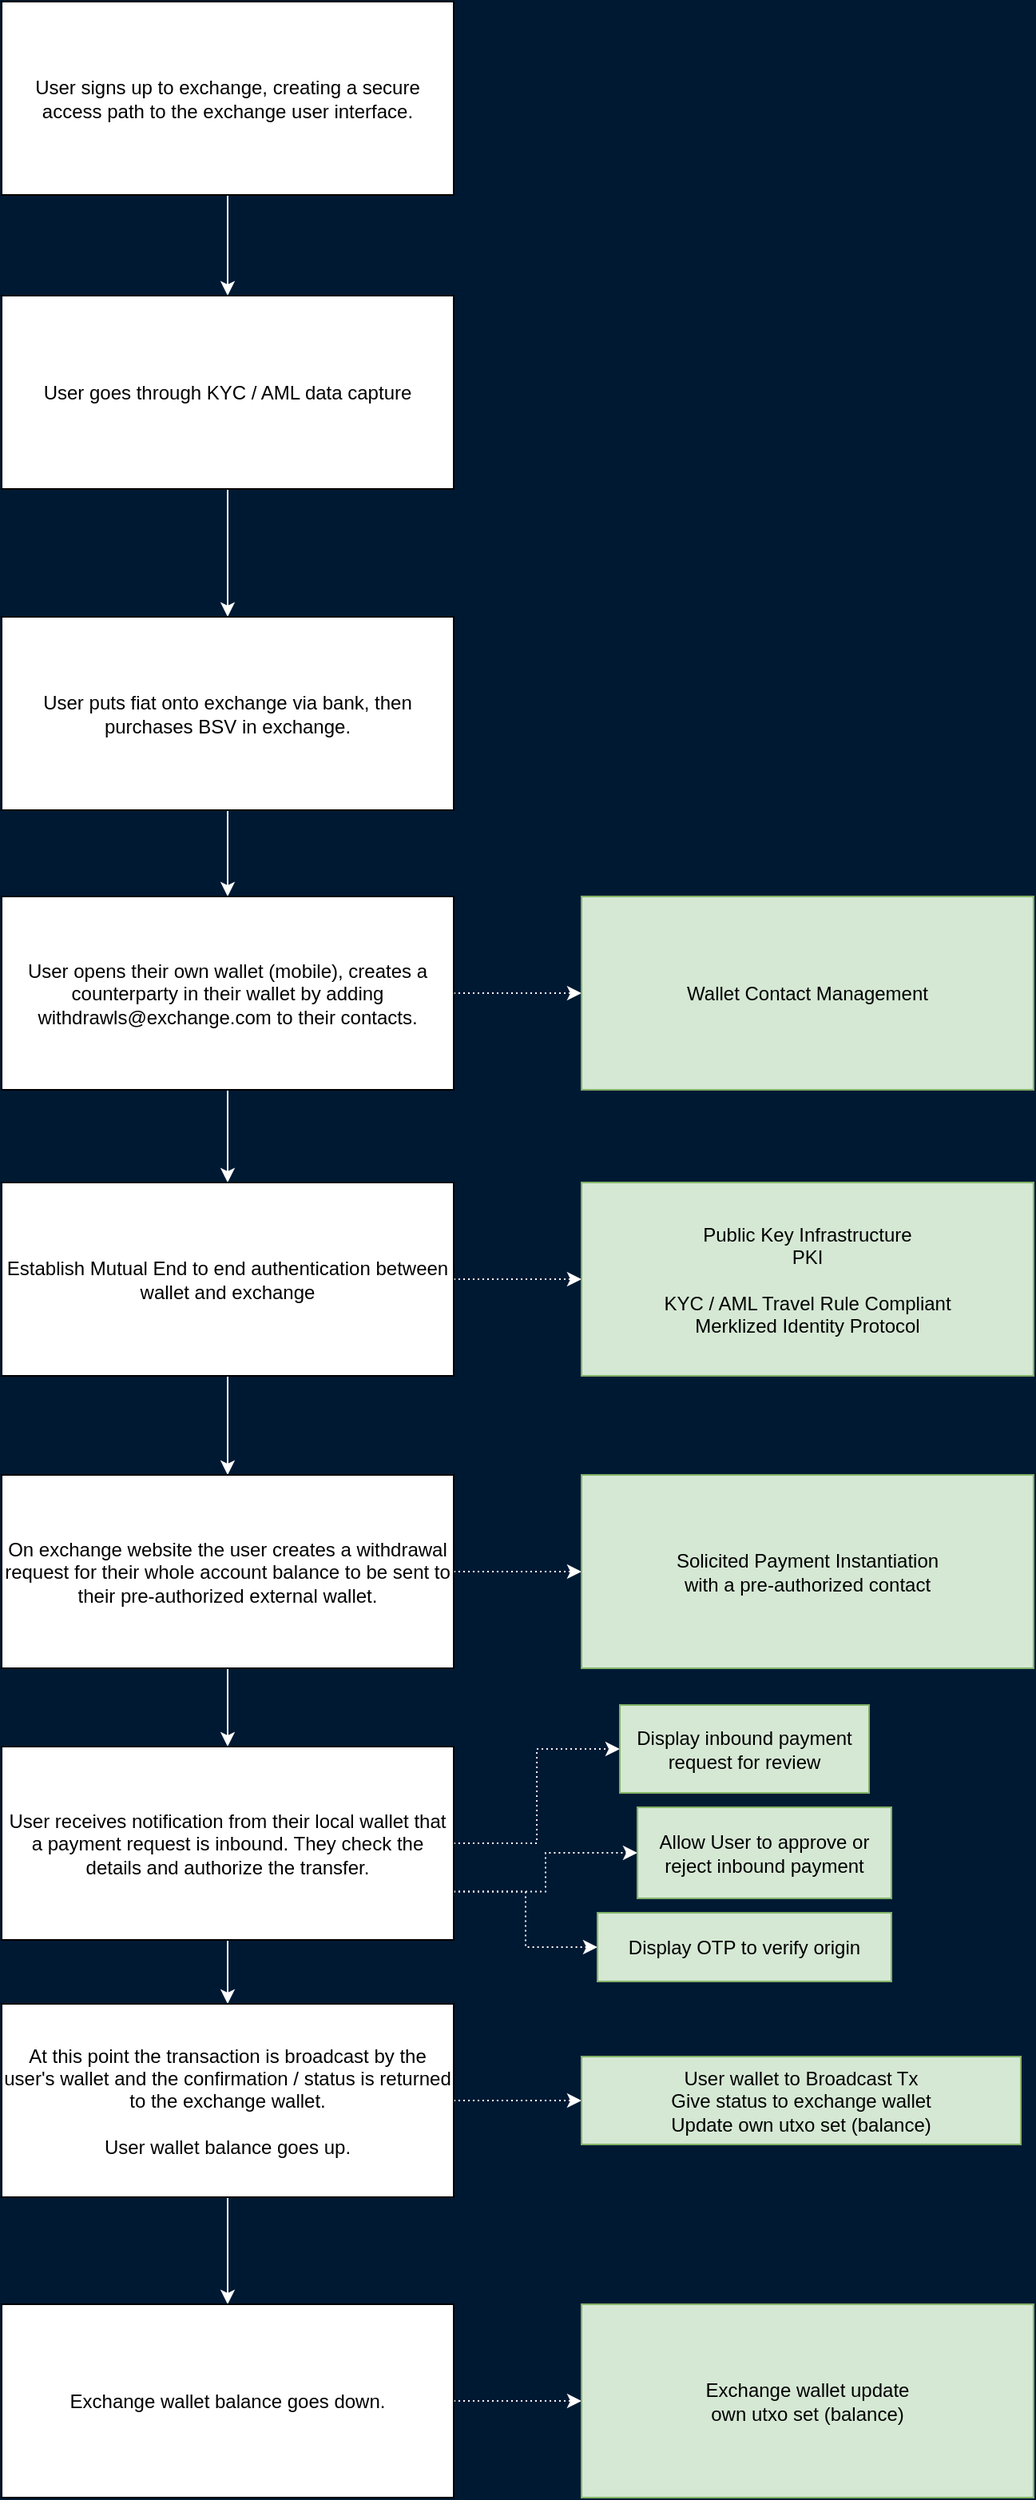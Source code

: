 <mxfile version="21.1.2" type="device">
  <diagram id="JF3hVi-OrvNmajER3oMJ" name="Page-1">
    <mxGraphModel dx="1793" dy="1584" grid="0" gridSize="10" guides="1" tooltips="1" connect="1" arrows="1" fold="1" page="0" pageScale="1" pageWidth="1200" pageHeight="1920" background="#001933" math="0" shadow="0">
      <root>
        <mxCell id="0" />
        <mxCell id="1" parent="0" />
        <mxCell id="uWWnmXJM65ecss1HhaHu-2" style="edgeStyle=orthogonalEdgeStyle;rounded=0;orthogonalLoop=1;jettySize=auto;html=1;exitX=0.5;exitY=1;exitDx=0;exitDy=0;strokeColor=#FFFFFF;" edge="1" parent="1" source="Q6lk0gb_kaZf5LLeZKWh-1" target="uWWnmXJM65ecss1HhaHu-1">
          <mxGeometry relative="1" as="geometry" />
        </mxCell>
        <mxCell id="Q6lk0gb_kaZf5LLeZKWh-1" value="User signs up to exchange, creating a secure access path to the exchange user interface." style="rounded=0;whiteSpace=wrap;html=1;" parent="1" vertex="1">
          <mxGeometry x="1139" y="365" width="283" height="121" as="geometry" />
        </mxCell>
        <mxCell id="uWWnmXJM65ecss1HhaHu-4" value="" style="edgeStyle=orthogonalEdgeStyle;shape=connector;rounded=0;orthogonalLoop=1;jettySize=auto;html=1;labelBackgroundColor=default;strokeColor=#FFFFFF;fontFamily=Helvetica;fontSize=11;fontColor=default;endArrow=classic;" edge="1" parent="1" source="uWWnmXJM65ecss1HhaHu-1" target="uWWnmXJM65ecss1HhaHu-3">
          <mxGeometry relative="1" as="geometry" />
        </mxCell>
        <mxCell id="uWWnmXJM65ecss1HhaHu-1" value="User goes through KYC / AML data capture" style="rounded=0;whiteSpace=wrap;html=1;" vertex="1" parent="1">
          <mxGeometry x="1139" y="549" width="283" height="121" as="geometry" />
        </mxCell>
        <mxCell id="uWWnmXJM65ecss1HhaHu-9" style="edgeStyle=orthogonalEdgeStyle;shape=connector;rounded=0;orthogonalLoop=1;jettySize=auto;html=1;labelBackgroundColor=default;strokeColor=#FFFFFF;fontFamily=Helvetica;fontSize=11;fontColor=default;endArrow=classic;" edge="1" parent="1" source="uWWnmXJM65ecss1HhaHu-3" target="uWWnmXJM65ecss1HhaHu-8">
          <mxGeometry relative="1" as="geometry" />
        </mxCell>
        <mxCell id="uWWnmXJM65ecss1HhaHu-3" value="User puts fiat onto exchange via bank, then&lt;br&gt;purchases BSV in exchange." style="rounded=0;whiteSpace=wrap;html=1;" vertex="1" parent="1">
          <mxGeometry x="1139" y="750" width="283" height="121" as="geometry" />
        </mxCell>
        <mxCell id="uWWnmXJM65ecss1HhaHu-11" value="" style="edgeStyle=orthogonalEdgeStyle;shape=connector;rounded=0;orthogonalLoop=1;jettySize=auto;html=1;labelBackgroundColor=default;strokeColor=#FFFFFF;fontFamily=Helvetica;fontSize=11;fontColor=default;endArrow=classic;" edge="1" parent="1" source="uWWnmXJM65ecss1HhaHu-8" target="uWWnmXJM65ecss1HhaHu-10">
          <mxGeometry relative="1" as="geometry" />
        </mxCell>
        <mxCell id="uWWnmXJM65ecss1HhaHu-27" value="" style="edgeStyle=orthogonalEdgeStyle;shape=connector;rounded=0;orthogonalLoop=1;jettySize=auto;html=1;labelBackgroundColor=default;strokeColor=#FFFFFF;fontFamily=Helvetica;fontSize=11;fontColor=default;endArrow=classic;dashed=1;dashPattern=1 2;" edge="1" parent="1" source="uWWnmXJM65ecss1HhaHu-8" target="uWWnmXJM65ecss1HhaHu-26">
          <mxGeometry relative="1" as="geometry" />
        </mxCell>
        <mxCell id="uWWnmXJM65ecss1HhaHu-8" value="User opens their own wallet (mobile), creates a counterparty in their wallet by adding withdrawls@exchange.com to their contacts." style="rounded=0;whiteSpace=wrap;html=1;" vertex="1" parent="1">
          <mxGeometry x="1139" y="925" width="283" height="121" as="geometry" />
        </mxCell>
        <mxCell id="uWWnmXJM65ecss1HhaHu-25" style="edgeStyle=orthogonalEdgeStyle;shape=connector;rounded=0;orthogonalLoop=1;jettySize=auto;html=1;exitX=0.5;exitY=1;exitDx=0;exitDy=0;labelBackgroundColor=default;strokeColor=#FFFFFF;fontFamily=Helvetica;fontSize=11;fontColor=default;endArrow=classic;" edge="1" parent="1" source="uWWnmXJM65ecss1HhaHu-10" target="uWWnmXJM65ecss1HhaHu-12">
          <mxGeometry relative="1" as="geometry" />
        </mxCell>
        <mxCell id="uWWnmXJM65ecss1HhaHu-29" value="" style="edgeStyle=orthogonalEdgeStyle;shape=connector;rounded=0;orthogonalLoop=1;jettySize=auto;html=1;dashed=1;dashPattern=1 2;labelBackgroundColor=default;strokeColor=#FFFFFF;fontFamily=Helvetica;fontSize=11;fontColor=default;endArrow=classic;" edge="1" parent="1" source="uWWnmXJM65ecss1HhaHu-10" target="uWWnmXJM65ecss1HhaHu-28">
          <mxGeometry relative="1" as="geometry" />
        </mxCell>
        <mxCell id="uWWnmXJM65ecss1HhaHu-10" value="Establish Mutual End to end authentication between wallet and exchange" style="rounded=0;whiteSpace=wrap;html=1;" vertex="1" parent="1">
          <mxGeometry x="1139" y="1104" width="283" height="121" as="geometry" />
        </mxCell>
        <mxCell id="uWWnmXJM65ecss1HhaHu-20" style="edgeStyle=orthogonalEdgeStyle;shape=connector;rounded=0;orthogonalLoop=1;jettySize=auto;html=1;exitX=0.5;exitY=1;exitDx=0;exitDy=0;labelBackgroundColor=default;strokeColor=#FFFFFF;fontFamily=Helvetica;fontSize=11;fontColor=default;endArrow=classic;" edge="1" parent="1" source="uWWnmXJM65ecss1HhaHu-12" target="uWWnmXJM65ecss1HhaHu-16">
          <mxGeometry relative="1" as="geometry" />
        </mxCell>
        <mxCell id="uWWnmXJM65ecss1HhaHu-31" value="" style="edgeStyle=orthogonalEdgeStyle;shape=connector;rounded=0;orthogonalLoop=1;jettySize=auto;html=1;dashed=1;dashPattern=1 2;labelBackgroundColor=default;strokeColor=#FFFFFF;fontFamily=Helvetica;fontSize=11;fontColor=default;endArrow=classic;" edge="1" parent="1" source="uWWnmXJM65ecss1HhaHu-12" target="uWWnmXJM65ecss1HhaHu-30">
          <mxGeometry relative="1" as="geometry" />
        </mxCell>
        <mxCell id="uWWnmXJM65ecss1HhaHu-12" value="On exchange website the user creates a withdrawal request&amp;nbsp;for their whole account balance to be sent to their pre-authorized external wallet." style="rounded=0;whiteSpace=wrap;html=1;" vertex="1" parent="1">
          <mxGeometry x="1139" y="1287" width="283" height="121" as="geometry" />
        </mxCell>
        <mxCell id="uWWnmXJM65ecss1HhaHu-23" style="edgeStyle=orthogonalEdgeStyle;shape=connector;rounded=0;orthogonalLoop=1;jettySize=auto;html=1;exitX=0.5;exitY=1;exitDx=0;exitDy=0;labelBackgroundColor=default;strokeColor=#FFFFFF;fontFamily=Helvetica;fontSize=11;fontColor=default;endArrow=classic;" edge="1" parent="1" source="uWWnmXJM65ecss1HhaHu-16" target="uWWnmXJM65ecss1HhaHu-21">
          <mxGeometry relative="1" as="geometry" />
        </mxCell>
        <mxCell id="uWWnmXJM65ecss1HhaHu-33" value="" style="edgeStyle=orthogonalEdgeStyle;shape=connector;rounded=0;orthogonalLoop=1;jettySize=auto;html=1;dashed=1;dashPattern=1 2;labelBackgroundColor=default;strokeColor=#FFFFFF;fontFamily=Helvetica;fontSize=11;fontColor=default;endArrow=classic;" edge="1" parent="1" source="uWWnmXJM65ecss1HhaHu-16" target="uWWnmXJM65ecss1HhaHu-32">
          <mxGeometry relative="1" as="geometry" />
        </mxCell>
        <mxCell id="uWWnmXJM65ecss1HhaHu-36" style="edgeStyle=orthogonalEdgeStyle;shape=connector;rounded=0;orthogonalLoop=1;jettySize=auto;html=1;exitX=1;exitY=0.75;exitDx=0;exitDy=0;dashed=1;dashPattern=1 2;labelBackgroundColor=default;strokeColor=#FFFFFF;fontFamily=Helvetica;fontSize=11;fontColor=default;endArrow=classic;" edge="1" parent="1" source="uWWnmXJM65ecss1HhaHu-16" target="uWWnmXJM65ecss1HhaHu-34">
          <mxGeometry relative="1" as="geometry" />
        </mxCell>
        <mxCell id="uWWnmXJM65ecss1HhaHu-38" style="edgeStyle=orthogonalEdgeStyle;shape=connector;rounded=0;orthogonalLoop=1;jettySize=auto;html=1;exitX=1;exitY=0.75;exitDx=0;exitDy=0;dashed=1;dashPattern=1 2;labelBackgroundColor=default;strokeColor=#FFFFFF;fontFamily=Helvetica;fontSize=11;fontColor=default;endArrow=classic;" edge="1" parent="1" source="uWWnmXJM65ecss1HhaHu-16" target="uWWnmXJM65ecss1HhaHu-35">
          <mxGeometry relative="1" as="geometry" />
        </mxCell>
        <mxCell id="uWWnmXJM65ecss1HhaHu-16" value="User receives notification from their local wallet that a payment request is inbound. They check the details and authorize the transfer." style="rounded=0;whiteSpace=wrap;html=1;" vertex="1" parent="1">
          <mxGeometry x="1139" y="1457" width="283" height="121" as="geometry" />
        </mxCell>
        <mxCell id="uWWnmXJM65ecss1HhaHu-24" style="edgeStyle=orthogonalEdgeStyle;shape=connector;rounded=0;orthogonalLoop=1;jettySize=auto;html=1;exitX=0.5;exitY=1;exitDx=0;exitDy=0;labelBackgroundColor=default;strokeColor=#FFFFFF;fontFamily=Helvetica;fontSize=11;fontColor=default;endArrow=classic;" edge="1" parent="1" source="uWWnmXJM65ecss1HhaHu-21" target="uWWnmXJM65ecss1HhaHu-22">
          <mxGeometry relative="1" as="geometry" />
        </mxCell>
        <mxCell id="uWWnmXJM65ecss1HhaHu-40" value="" style="edgeStyle=orthogonalEdgeStyle;shape=connector;rounded=0;orthogonalLoop=1;jettySize=auto;html=1;dashed=1;dashPattern=1 2;labelBackgroundColor=default;strokeColor=#FFFFFF;fontFamily=Helvetica;fontSize=11;fontColor=default;endArrow=classic;" edge="1" parent="1" source="uWWnmXJM65ecss1HhaHu-21" target="uWWnmXJM65ecss1HhaHu-39">
          <mxGeometry relative="1" as="geometry" />
        </mxCell>
        <mxCell id="uWWnmXJM65ecss1HhaHu-21" value="At this point the transaction is broadcast by the user&#39;s wallet and the confirmation / status is returned to the exchange wallet.&lt;br&gt;&lt;br&gt;User wallet balance goes up." style="rounded=0;whiteSpace=wrap;html=1;" vertex="1" parent="1">
          <mxGeometry x="1139" y="1618" width="283" height="121" as="geometry" />
        </mxCell>
        <mxCell id="uWWnmXJM65ecss1HhaHu-42" value="" style="edgeStyle=orthogonalEdgeStyle;shape=connector;rounded=0;orthogonalLoop=1;jettySize=auto;html=1;dashed=1;dashPattern=1 2;labelBackgroundColor=default;strokeColor=#FFFFFF;fontFamily=Helvetica;fontSize=11;fontColor=default;endArrow=classic;" edge="1" parent="1" source="uWWnmXJM65ecss1HhaHu-22" target="uWWnmXJM65ecss1HhaHu-41">
          <mxGeometry relative="1" as="geometry" />
        </mxCell>
        <mxCell id="uWWnmXJM65ecss1HhaHu-22" value="Exchange wallet balance goes down." style="rounded=0;whiteSpace=wrap;html=1;" vertex="1" parent="1">
          <mxGeometry x="1139" y="1806" width="283" height="121" as="geometry" />
        </mxCell>
        <mxCell id="uWWnmXJM65ecss1HhaHu-26" value="Wallet Contact Management" style="rounded=0;whiteSpace=wrap;html=1;fillColor=#d5e8d4;strokeColor=#82b366;" vertex="1" parent="1">
          <mxGeometry x="1502" y="925" width="283" height="121" as="geometry" />
        </mxCell>
        <mxCell id="uWWnmXJM65ecss1HhaHu-28" value="Public Key Infrastructure&lt;br&gt;PKI&lt;br&gt;&lt;br&gt;KYC / AML Travel Rule Compliant&lt;br&gt;Merklized Identity Protocol" style="rounded=0;whiteSpace=wrap;html=1;fillColor=#d5e8d4;strokeColor=#82b366;" vertex="1" parent="1">
          <mxGeometry x="1502" y="1104" width="283" height="121" as="geometry" />
        </mxCell>
        <mxCell id="uWWnmXJM65ecss1HhaHu-30" value="Solicited Payment Instantiation &lt;br&gt;with a pre-authorized contact" style="rounded=0;whiteSpace=wrap;html=1;fillColor=#d5e8d4;strokeColor=#82b366;" vertex="1" parent="1">
          <mxGeometry x="1502" y="1287" width="283" height="121" as="geometry" />
        </mxCell>
        <mxCell id="uWWnmXJM65ecss1HhaHu-32" value="Display inbound payment request for review" style="rounded=0;whiteSpace=wrap;html=1;fillColor=#d5e8d4;strokeColor=#82b366;" vertex="1" parent="1">
          <mxGeometry x="1526" y="1431" width="156" height="55" as="geometry" />
        </mxCell>
        <mxCell id="uWWnmXJM65ecss1HhaHu-34" value="Allow User to approve or reject inbound payment" style="rounded=0;whiteSpace=wrap;html=1;fillColor=#d5e8d4;strokeColor=#82b366;" vertex="1" parent="1">
          <mxGeometry x="1537" y="1495" width="159" height="57" as="geometry" />
        </mxCell>
        <mxCell id="uWWnmXJM65ecss1HhaHu-35" value="Display OTP to verify origin" style="rounded=0;whiteSpace=wrap;html=1;fillColor=#d5e8d4;strokeColor=#82b366;" vertex="1" parent="1">
          <mxGeometry x="1512" y="1561" width="184" height="43" as="geometry" />
        </mxCell>
        <mxCell id="uWWnmXJM65ecss1HhaHu-39" value="User wallet to Broadcast Tx&lt;br&gt;Give status to exchange wallet&lt;br&gt;Update own utxo set (balance)" style="rounded=0;whiteSpace=wrap;html=1;fillColor=#d5e8d4;strokeColor=#82b366;" vertex="1" parent="1">
          <mxGeometry x="1502" y="1651" width="275" height="55" as="geometry" />
        </mxCell>
        <mxCell id="uWWnmXJM65ecss1HhaHu-41" value="Exchange wallet update &lt;br&gt;own utxo set (balance)" style="rounded=0;whiteSpace=wrap;html=1;fillColor=#d5e8d4;strokeColor=#82b366;" vertex="1" parent="1">
          <mxGeometry x="1502" y="1806" width="283" height="121" as="geometry" />
        </mxCell>
      </root>
    </mxGraphModel>
  </diagram>
</mxfile>
